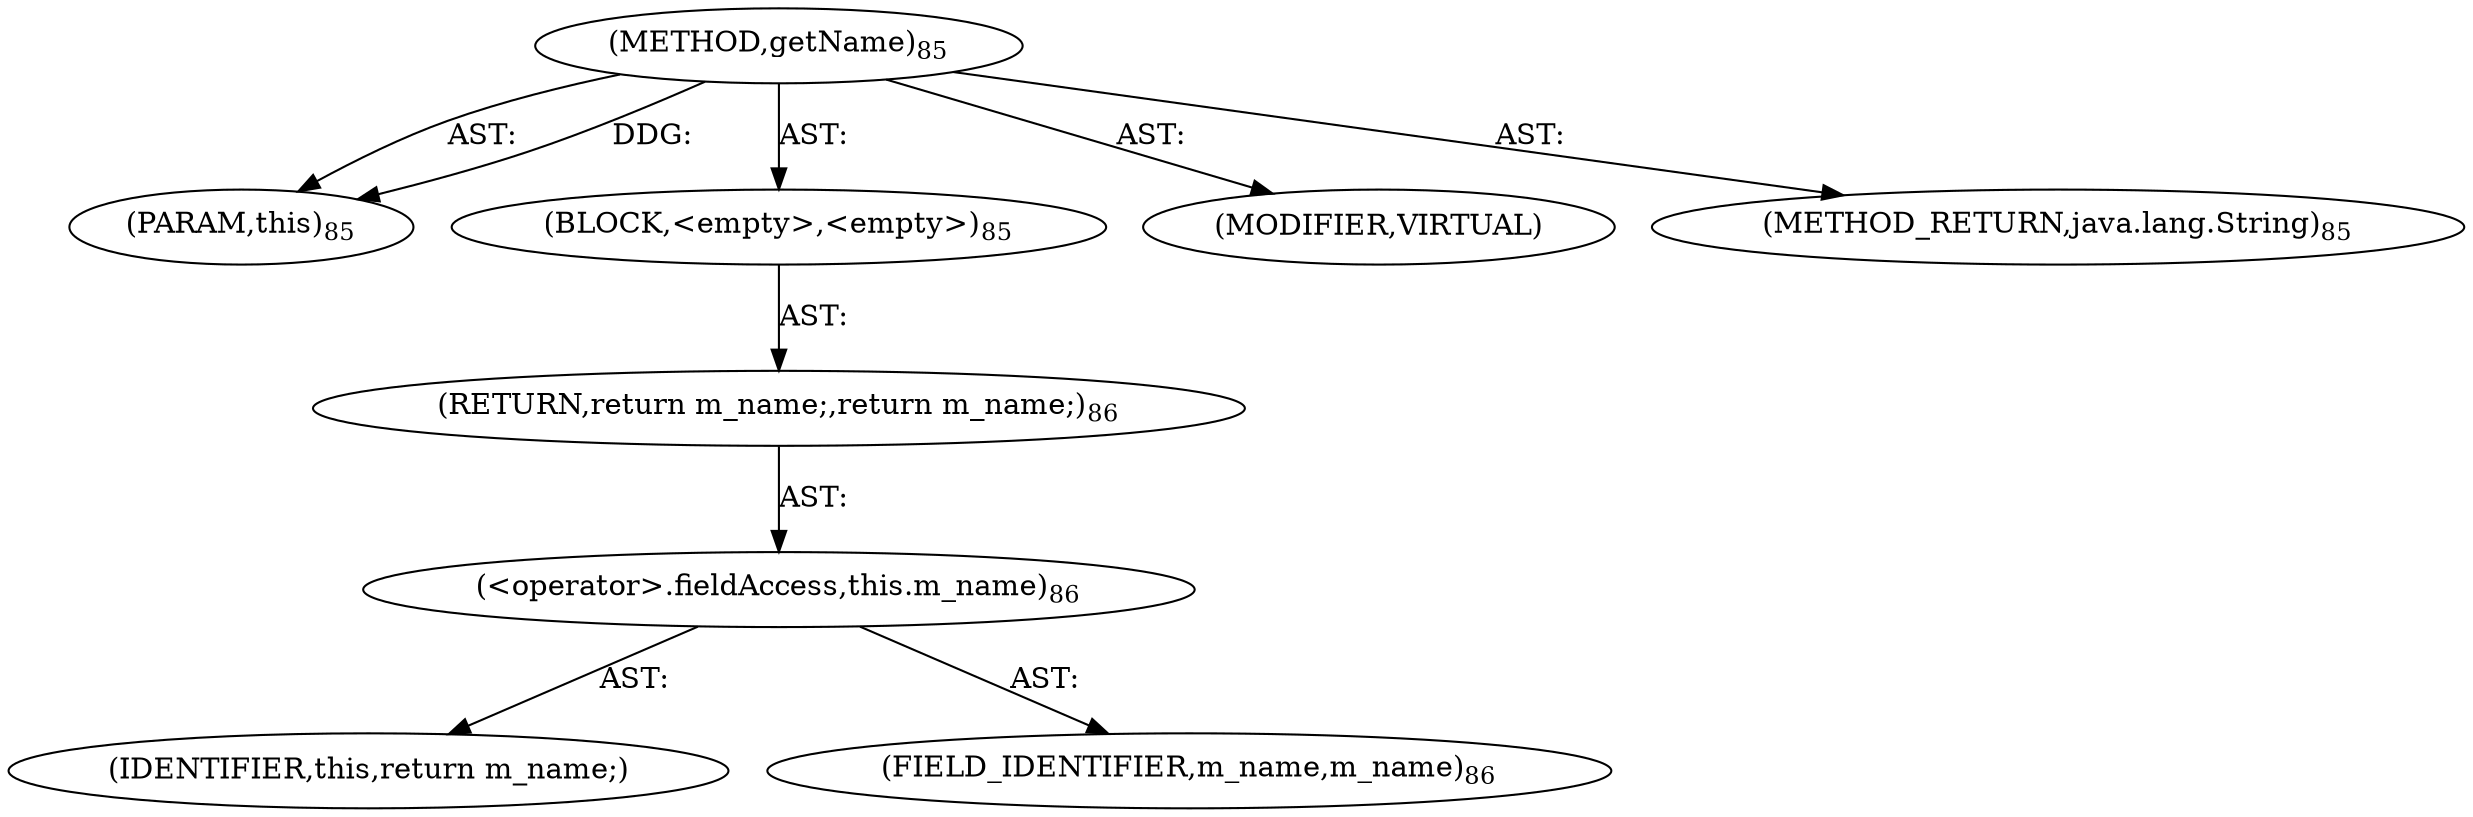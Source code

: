 digraph "getName" {  
"111669149698" [label = <(METHOD,getName)<SUB>85</SUB>> ]
"115964116999" [label = <(PARAM,this)<SUB>85</SUB>> ]
"25769803779" [label = <(BLOCK,&lt;empty&gt;,&lt;empty&gt;)<SUB>85</SUB>> ]
"146028888064" [label = <(RETURN,return m_name;,return m_name;)<SUB>86</SUB>> ]
"30064771081" [label = <(&lt;operator&gt;.fieldAccess,this.m_name)<SUB>86</SUB>> ]
"68719476747" [label = <(IDENTIFIER,this,return m_name;)> ]
"55834574851" [label = <(FIELD_IDENTIFIER,m_name,m_name)<SUB>86</SUB>> ]
"133143986181" [label = <(MODIFIER,VIRTUAL)> ]
"128849018882" [label = <(METHOD_RETURN,java.lang.String)<SUB>85</SUB>> ]
  "111669149698" -> "115964116999"  [ label = "AST: "] 
  "111669149698" -> "25769803779"  [ label = "AST: "] 
  "111669149698" -> "133143986181"  [ label = "AST: "] 
  "111669149698" -> "128849018882"  [ label = "AST: "] 
  "25769803779" -> "146028888064"  [ label = "AST: "] 
  "146028888064" -> "30064771081"  [ label = "AST: "] 
  "30064771081" -> "68719476747"  [ label = "AST: "] 
  "30064771081" -> "55834574851"  [ label = "AST: "] 
  "111669149698" -> "115964116999"  [ label = "DDG: "] 
}
